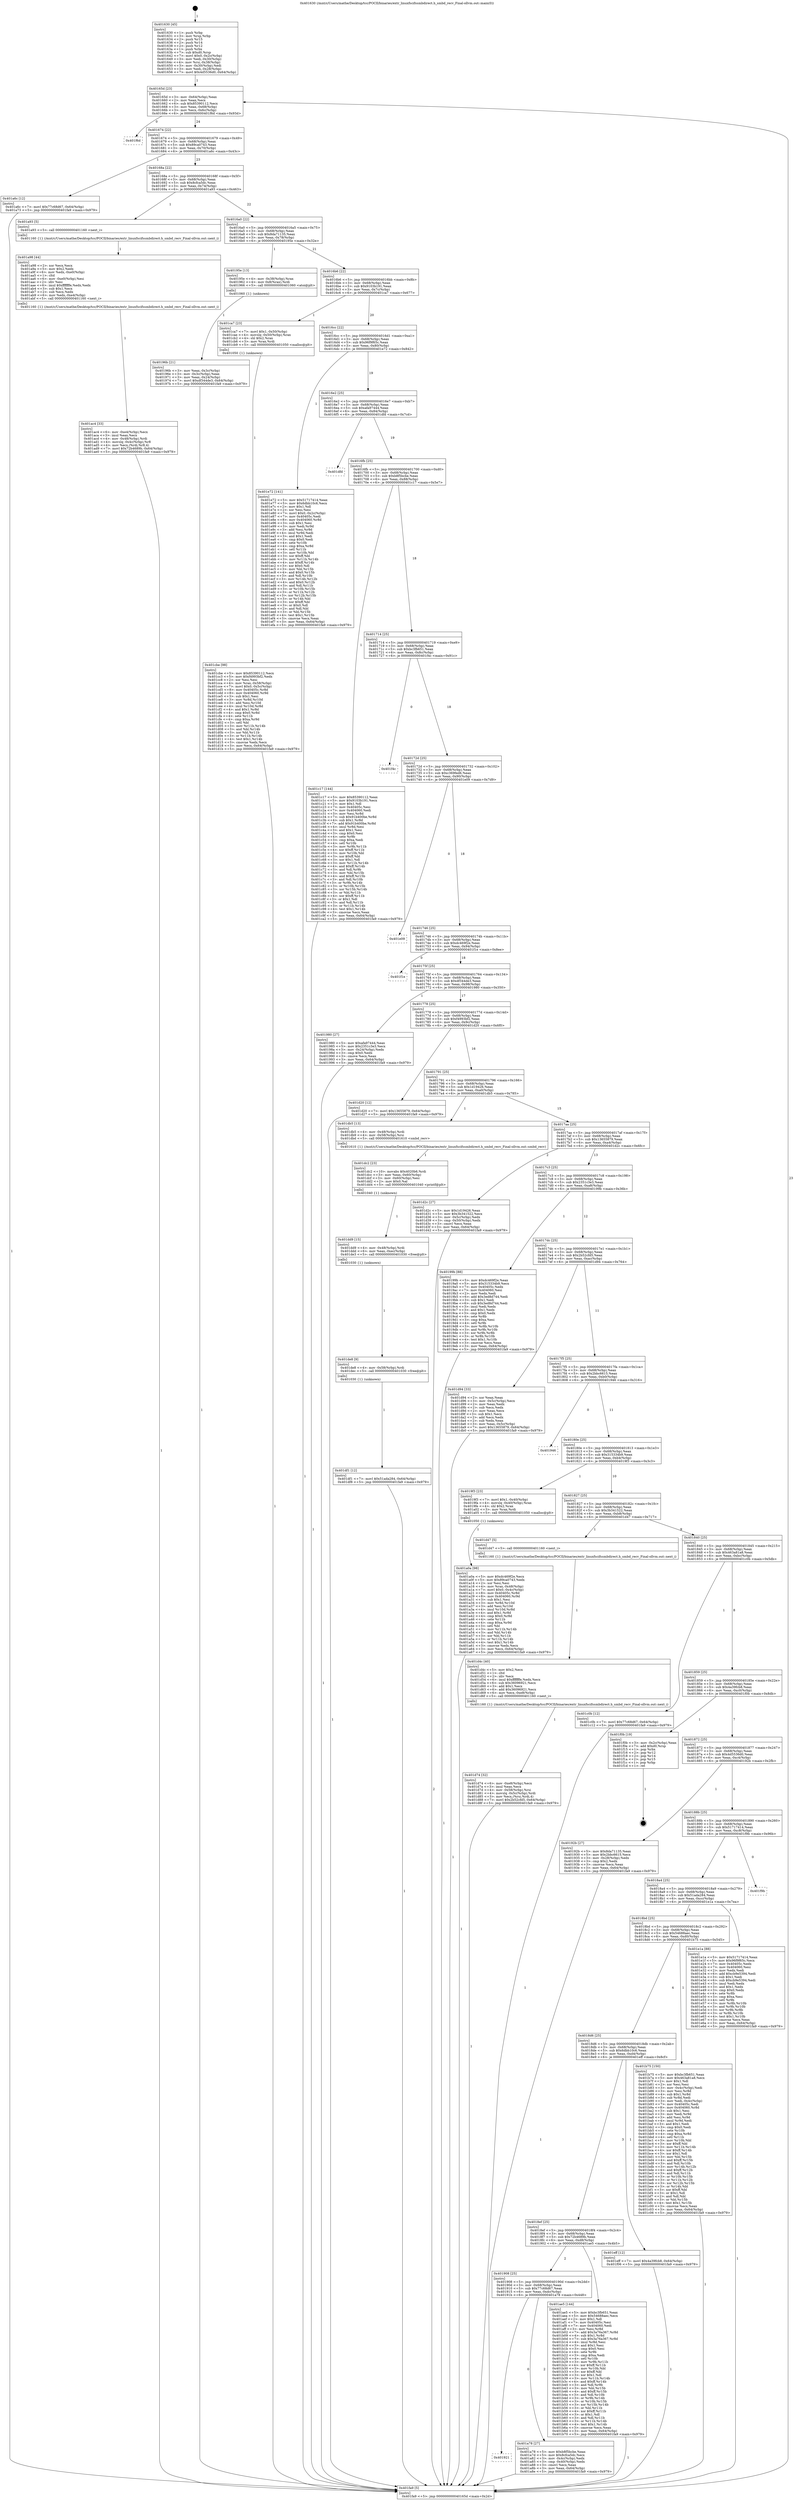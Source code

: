 digraph "0x401630" {
  label = "0x401630 (/mnt/c/Users/mathe/Desktop/tcc/POCII/binaries/extr_linuxfscifssmbdirect.h_smbd_recv_Final-ollvm.out::main(0))"
  labelloc = "t"
  node[shape=record]

  Entry [label="",width=0.3,height=0.3,shape=circle,fillcolor=black,style=filled]
  "0x40165d" [label="{
     0x40165d [23]\l
     | [instrs]\l
     &nbsp;&nbsp;0x40165d \<+3\>: mov -0x64(%rbp),%eax\l
     &nbsp;&nbsp;0x401660 \<+2\>: mov %eax,%ecx\l
     &nbsp;&nbsp;0x401662 \<+6\>: sub $0x85390112,%ecx\l
     &nbsp;&nbsp;0x401668 \<+3\>: mov %eax,-0x68(%rbp)\l
     &nbsp;&nbsp;0x40166b \<+3\>: mov %ecx,-0x6c(%rbp)\l
     &nbsp;&nbsp;0x40166e \<+6\>: je 0000000000401f6d \<main+0x93d\>\l
  }"]
  "0x401f6d" [label="{
     0x401f6d\l
  }", style=dashed]
  "0x401674" [label="{
     0x401674 [22]\l
     | [instrs]\l
     &nbsp;&nbsp;0x401674 \<+5\>: jmp 0000000000401679 \<main+0x49\>\l
     &nbsp;&nbsp;0x401679 \<+3\>: mov -0x68(%rbp),%eax\l
     &nbsp;&nbsp;0x40167c \<+5\>: sub $0x89ca0743,%eax\l
     &nbsp;&nbsp;0x401681 \<+3\>: mov %eax,-0x70(%rbp)\l
     &nbsp;&nbsp;0x401684 \<+6\>: je 0000000000401a6c \<main+0x43c\>\l
  }"]
  Exit [label="",width=0.3,height=0.3,shape=circle,fillcolor=black,style=filled,peripheries=2]
  "0x401a6c" [label="{
     0x401a6c [12]\l
     | [instrs]\l
     &nbsp;&nbsp;0x401a6c \<+7\>: movl $0x77c68d67,-0x64(%rbp)\l
     &nbsp;&nbsp;0x401a73 \<+5\>: jmp 0000000000401fa9 \<main+0x979\>\l
  }"]
  "0x40168a" [label="{
     0x40168a [22]\l
     | [instrs]\l
     &nbsp;&nbsp;0x40168a \<+5\>: jmp 000000000040168f \<main+0x5f\>\l
     &nbsp;&nbsp;0x40168f \<+3\>: mov -0x68(%rbp),%eax\l
     &nbsp;&nbsp;0x401692 \<+5\>: sub $0x8cfca5dc,%eax\l
     &nbsp;&nbsp;0x401697 \<+3\>: mov %eax,-0x74(%rbp)\l
     &nbsp;&nbsp;0x40169a \<+6\>: je 0000000000401a93 \<main+0x463\>\l
  }"]
  "0x401df1" [label="{
     0x401df1 [12]\l
     | [instrs]\l
     &nbsp;&nbsp;0x401df1 \<+7\>: movl $0x51ada284,-0x64(%rbp)\l
     &nbsp;&nbsp;0x401df8 \<+5\>: jmp 0000000000401fa9 \<main+0x979\>\l
  }"]
  "0x401a93" [label="{
     0x401a93 [5]\l
     | [instrs]\l
     &nbsp;&nbsp;0x401a93 \<+5\>: call 0000000000401160 \<next_i\>\l
     | [calls]\l
     &nbsp;&nbsp;0x401160 \{1\} (/mnt/c/Users/mathe/Desktop/tcc/POCII/binaries/extr_linuxfscifssmbdirect.h_smbd_recv_Final-ollvm.out::next_i)\l
  }"]
  "0x4016a0" [label="{
     0x4016a0 [22]\l
     | [instrs]\l
     &nbsp;&nbsp;0x4016a0 \<+5\>: jmp 00000000004016a5 \<main+0x75\>\l
     &nbsp;&nbsp;0x4016a5 \<+3\>: mov -0x68(%rbp),%eax\l
     &nbsp;&nbsp;0x4016a8 \<+5\>: sub $0x8da71135,%eax\l
     &nbsp;&nbsp;0x4016ad \<+3\>: mov %eax,-0x78(%rbp)\l
     &nbsp;&nbsp;0x4016b0 \<+6\>: je 000000000040195e \<main+0x32e\>\l
  }"]
  "0x401de8" [label="{
     0x401de8 [9]\l
     | [instrs]\l
     &nbsp;&nbsp;0x401de8 \<+4\>: mov -0x58(%rbp),%rdi\l
     &nbsp;&nbsp;0x401dec \<+5\>: call 0000000000401030 \<free@plt\>\l
     | [calls]\l
     &nbsp;&nbsp;0x401030 \{1\} (unknown)\l
  }"]
  "0x40195e" [label="{
     0x40195e [13]\l
     | [instrs]\l
     &nbsp;&nbsp;0x40195e \<+4\>: mov -0x38(%rbp),%rax\l
     &nbsp;&nbsp;0x401962 \<+4\>: mov 0x8(%rax),%rdi\l
     &nbsp;&nbsp;0x401966 \<+5\>: call 0000000000401060 \<atoi@plt\>\l
     | [calls]\l
     &nbsp;&nbsp;0x401060 \{1\} (unknown)\l
  }"]
  "0x4016b6" [label="{
     0x4016b6 [22]\l
     | [instrs]\l
     &nbsp;&nbsp;0x4016b6 \<+5\>: jmp 00000000004016bb \<main+0x8b\>\l
     &nbsp;&nbsp;0x4016bb \<+3\>: mov -0x68(%rbp),%eax\l
     &nbsp;&nbsp;0x4016be \<+5\>: sub $0x9103b191,%eax\l
     &nbsp;&nbsp;0x4016c3 \<+3\>: mov %eax,-0x7c(%rbp)\l
     &nbsp;&nbsp;0x4016c6 \<+6\>: je 0000000000401ca7 \<main+0x677\>\l
  }"]
  "0x401dd9" [label="{
     0x401dd9 [15]\l
     | [instrs]\l
     &nbsp;&nbsp;0x401dd9 \<+4\>: mov -0x48(%rbp),%rdi\l
     &nbsp;&nbsp;0x401ddd \<+6\>: mov %eax,-0xec(%rbp)\l
     &nbsp;&nbsp;0x401de3 \<+5\>: call 0000000000401030 \<free@plt\>\l
     | [calls]\l
     &nbsp;&nbsp;0x401030 \{1\} (unknown)\l
  }"]
  "0x401ca7" [label="{
     0x401ca7 [23]\l
     | [instrs]\l
     &nbsp;&nbsp;0x401ca7 \<+7\>: movl $0x1,-0x50(%rbp)\l
     &nbsp;&nbsp;0x401cae \<+4\>: movslq -0x50(%rbp),%rax\l
     &nbsp;&nbsp;0x401cb2 \<+4\>: shl $0x2,%rax\l
     &nbsp;&nbsp;0x401cb6 \<+3\>: mov %rax,%rdi\l
     &nbsp;&nbsp;0x401cb9 \<+5\>: call 0000000000401050 \<malloc@plt\>\l
     | [calls]\l
     &nbsp;&nbsp;0x401050 \{1\} (unknown)\l
  }"]
  "0x4016cc" [label="{
     0x4016cc [22]\l
     | [instrs]\l
     &nbsp;&nbsp;0x4016cc \<+5\>: jmp 00000000004016d1 \<main+0xa1\>\l
     &nbsp;&nbsp;0x4016d1 \<+3\>: mov -0x68(%rbp),%eax\l
     &nbsp;&nbsp;0x4016d4 \<+5\>: sub $0x96f9f65c,%eax\l
     &nbsp;&nbsp;0x4016d9 \<+3\>: mov %eax,-0x80(%rbp)\l
     &nbsp;&nbsp;0x4016dc \<+6\>: je 0000000000401e72 \<main+0x842\>\l
  }"]
  "0x401dc2" [label="{
     0x401dc2 [23]\l
     | [instrs]\l
     &nbsp;&nbsp;0x401dc2 \<+10\>: movabs $0x4020b6,%rdi\l
     &nbsp;&nbsp;0x401dcc \<+3\>: mov %eax,-0x60(%rbp)\l
     &nbsp;&nbsp;0x401dcf \<+3\>: mov -0x60(%rbp),%esi\l
     &nbsp;&nbsp;0x401dd2 \<+2\>: mov $0x0,%al\l
     &nbsp;&nbsp;0x401dd4 \<+5\>: call 0000000000401040 \<printf@plt\>\l
     | [calls]\l
     &nbsp;&nbsp;0x401040 \{1\} (unknown)\l
  }"]
  "0x401e72" [label="{
     0x401e72 [141]\l
     | [instrs]\l
     &nbsp;&nbsp;0x401e72 \<+5\>: mov $0x51717414,%eax\l
     &nbsp;&nbsp;0x401e77 \<+5\>: mov $0x6dbb10c6,%ecx\l
     &nbsp;&nbsp;0x401e7c \<+2\>: mov $0x1,%dl\l
     &nbsp;&nbsp;0x401e7e \<+2\>: xor %esi,%esi\l
     &nbsp;&nbsp;0x401e80 \<+7\>: movl $0x0,-0x2c(%rbp)\l
     &nbsp;&nbsp;0x401e87 \<+7\>: mov 0x40405c,%edi\l
     &nbsp;&nbsp;0x401e8e \<+8\>: mov 0x404060,%r8d\l
     &nbsp;&nbsp;0x401e96 \<+3\>: sub $0x1,%esi\l
     &nbsp;&nbsp;0x401e99 \<+3\>: mov %edi,%r9d\l
     &nbsp;&nbsp;0x401e9c \<+3\>: add %esi,%r9d\l
     &nbsp;&nbsp;0x401e9f \<+4\>: imul %r9d,%edi\l
     &nbsp;&nbsp;0x401ea3 \<+3\>: and $0x1,%edi\l
     &nbsp;&nbsp;0x401ea6 \<+3\>: cmp $0x0,%edi\l
     &nbsp;&nbsp;0x401ea9 \<+4\>: sete %r10b\l
     &nbsp;&nbsp;0x401ead \<+4\>: cmp $0xa,%r8d\l
     &nbsp;&nbsp;0x401eb1 \<+4\>: setl %r11b\l
     &nbsp;&nbsp;0x401eb5 \<+3\>: mov %r10b,%bl\l
     &nbsp;&nbsp;0x401eb8 \<+3\>: xor $0xff,%bl\l
     &nbsp;&nbsp;0x401ebb \<+3\>: mov %r11b,%r14b\l
     &nbsp;&nbsp;0x401ebe \<+4\>: xor $0xff,%r14b\l
     &nbsp;&nbsp;0x401ec2 \<+3\>: xor $0x0,%dl\l
     &nbsp;&nbsp;0x401ec5 \<+3\>: mov %bl,%r15b\l
     &nbsp;&nbsp;0x401ec8 \<+4\>: and $0x0,%r15b\l
     &nbsp;&nbsp;0x401ecc \<+3\>: and %dl,%r10b\l
     &nbsp;&nbsp;0x401ecf \<+3\>: mov %r14b,%r12b\l
     &nbsp;&nbsp;0x401ed2 \<+4\>: and $0x0,%r12b\l
     &nbsp;&nbsp;0x401ed6 \<+3\>: and %dl,%r11b\l
     &nbsp;&nbsp;0x401ed9 \<+3\>: or %r10b,%r15b\l
     &nbsp;&nbsp;0x401edc \<+3\>: or %r11b,%r12b\l
     &nbsp;&nbsp;0x401edf \<+3\>: xor %r12b,%r15b\l
     &nbsp;&nbsp;0x401ee2 \<+3\>: or %r14b,%bl\l
     &nbsp;&nbsp;0x401ee5 \<+3\>: xor $0xff,%bl\l
     &nbsp;&nbsp;0x401ee8 \<+3\>: or $0x0,%dl\l
     &nbsp;&nbsp;0x401eeb \<+2\>: and %dl,%bl\l
     &nbsp;&nbsp;0x401eed \<+3\>: or %bl,%r15b\l
     &nbsp;&nbsp;0x401ef0 \<+4\>: test $0x1,%r15b\l
     &nbsp;&nbsp;0x401ef4 \<+3\>: cmovne %ecx,%eax\l
     &nbsp;&nbsp;0x401ef7 \<+3\>: mov %eax,-0x64(%rbp)\l
     &nbsp;&nbsp;0x401efa \<+5\>: jmp 0000000000401fa9 \<main+0x979\>\l
  }"]
  "0x4016e2" [label="{
     0x4016e2 [25]\l
     | [instrs]\l
     &nbsp;&nbsp;0x4016e2 \<+5\>: jmp 00000000004016e7 \<main+0xb7\>\l
     &nbsp;&nbsp;0x4016e7 \<+3\>: mov -0x68(%rbp),%eax\l
     &nbsp;&nbsp;0x4016ea \<+5\>: sub $0xafa97444,%eax\l
     &nbsp;&nbsp;0x4016ef \<+6\>: mov %eax,-0x84(%rbp)\l
     &nbsp;&nbsp;0x4016f5 \<+6\>: je 0000000000401dfd \<main+0x7cd\>\l
  }"]
  "0x401d74" [label="{
     0x401d74 [32]\l
     | [instrs]\l
     &nbsp;&nbsp;0x401d74 \<+6\>: mov -0xe8(%rbp),%ecx\l
     &nbsp;&nbsp;0x401d7a \<+3\>: imul %eax,%ecx\l
     &nbsp;&nbsp;0x401d7d \<+4\>: mov -0x58(%rbp),%rsi\l
     &nbsp;&nbsp;0x401d81 \<+4\>: movslq -0x5c(%rbp),%rdi\l
     &nbsp;&nbsp;0x401d85 \<+3\>: mov %ecx,(%rsi,%rdi,4)\l
     &nbsp;&nbsp;0x401d88 \<+7\>: movl $0x2b52cfd5,-0x64(%rbp)\l
     &nbsp;&nbsp;0x401d8f \<+5\>: jmp 0000000000401fa9 \<main+0x979\>\l
  }"]
  "0x401dfd" [label="{
     0x401dfd\l
  }", style=dashed]
  "0x4016fb" [label="{
     0x4016fb [25]\l
     | [instrs]\l
     &nbsp;&nbsp;0x4016fb \<+5\>: jmp 0000000000401700 \<main+0xd0\>\l
     &nbsp;&nbsp;0x401700 \<+3\>: mov -0x68(%rbp),%eax\l
     &nbsp;&nbsp;0x401703 \<+5\>: sub $0xb8f5bcbe,%eax\l
     &nbsp;&nbsp;0x401708 \<+6\>: mov %eax,-0x88(%rbp)\l
     &nbsp;&nbsp;0x40170e \<+6\>: je 0000000000401c17 \<main+0x5e7\>\l
  }"]
  "0x401d4c" [label="{
     0x401d4c [40]\l
     | [instrs]\l
     &nbsp;&nbsp;0x401d4c \<+5\>: mov $0x2,%ecx\l
     &nbsp;&nbsp;0x401d51 \<+1\>: cltd\l
     &nbsp;&nbsp;0x401d52 \<+2\>: idiv %ecx\l
     &nbsp;&nbsp;0x401d54 \<+6\>: imul $0xfffffffe,%edx,%ecx\l
     &nbsp;&nbsp;0x401d5a \<+6\>: sub $0x36096921,%ecx\l
     &nbsp;&nbsp;0x401d60 \<+3\>: add $0x1,%ecx\l
     &nbsp;&nbsp;0x401d63 \<+6\>: add $0x36096921,%ecx\l
     &nbsp;&nbsp;0x401d69 \<+6\>: mov %ecx,-0xe8(%rbp)\l
     &nbsp;&nbsp;0x401d6f \<+5\>: call 0000000000401160 \<next_i\>\l
     | [calls]\l
     &nbsp;&nbsp;0x401160 \{1\} (/mnt/c/Users/mathe/Desktop/tcc/POCII/binaries/extr_linuxfscifssmbdirect.h_smbd_recv_Final-ollvm.out::next_i)\l
  }"]
  "0x401c17" [label="{
     0x401c17 [144]\l
     | [instrs]\l
     &nbsp;&nbsp;0x401c17 \<+5\>: mov $0x85390112,%eax\l
     &nbsp;&nbsp;0x401c1c \<+5\>: mov $0x9103b191,%ecx\l
     &nbsp;&nbsp;0x401c21 \<+2\>: mov $0x1,%dl\l
     &nbsp;&nbsp;0x401c23 \<+7\>: mov 0x40405c,%esi\l
     &nbsp;&nbsp;0x401c2a \<+7\>: mov 0x404060,%edi\l
     &nbsp;&nbsp;0x401c31 \<+3\>: mov %esi,%r8d\l
     &nbsp;&nbsp;0x401c34 \<+7\>: sub $0x91b400be,%r8d\l
     &nbsp;&nbsp;0x401c3b \<+4\>: sub $0x1,%r8d\l
     &nbsp;&nbsp;0x401c3f \<+7\>: add $0x91b400be,%r8d\l
     &nbsp;&nbsp;0x401c46 \<+4\>: imul %r8d,%esi\l
     &nbsp;&nbsp;0x401c4a \<+3\>: and $0x1,%esi\l
     &nbsp;&nbsp;0x401c4d \<+3\>: cmp $0x0,%esi\l
     &nbsp;&nbsp;0x401c50 \<+4\>: sete %r9b\l
     &nbsp;&nbsp;0x401c54 \<+3\>: cmp $0xa,%edi\l
     &nbsp;&nbsp;0x401c57 \<+4\>: setl %r10b\l
     &nbsp;&nbsp;0x401c5b \<+3\>: mov %r9b,%r11b\l
     &nbsp;&nbsp;0x401c5e \<+4\>: xor $0xff,%r11b\l
     &nbsp;&nbsp;0x401c62 \<+3\>: mov %r10b,%bl\l
     &nbsp;&nbsp;0x401c65 \<+3\>: xor $0xff,%bl\l
     &nbsp;&nbsp;0x401c68 \<+3\>: xor $0x1,%dl\l
     &nbsp;&nbsp;0x401c6b \<+3\>: mov %r11b,%r14b\l
     &nbsp;&nbsp;0x401c6e \<+4\>: and $0xff,%r14b\l
     &nbsp;&nbsp;0x401c72 \<+3\>: and %dl,%r9b\l
     &nbsp;&nbsp;0x401c75 \<+3\>: mov %bl,%r15b\l
     &nbsp;&nbsp;0x401c78 \<+4\>: and $0xff,%r15b\l
     &nbsp;&nbsp;0x401c7c \<+3\>: and %dl,%r10b\l
     &nbsp;&nbsp;0x401c7f \<+3\>: or %r9b,%r14b\l
     &nbsp;&nbsp;0x401c82 \<+3\>: or %r10b,%r15b\l
     &nbsp;&nbsp;0x401c85 \<+3\>: xor %r15b,%r14b\l
     &nbsp;&nbsp;0x401c88 \<+3\>: or %bl,%r11b\l
     &nbsp;&nbsp;0x401c8b \<+4\>: xor $0xff,%r11b\l
     &nbsp;&nbsp;0x401c8f \<+3\>: or $0x1,%dl\l
     &nbsp;&nbsp;0x401c92 \<+3\>: and %dl,%r11b\l
     &nbsp;&nbsp;0x401c95 \<+3\>: or %r11b,%r14b\l
     &nbsp;&nbsp;0x401c98 \<+4\>: test $0x1,%r14b\l
     &nbsp;&nbsp;0x401c9c \<+3\>: cmovne %ecx,%eax\l
     &nbsp;&nbsp;0x401c9f \<+3\>: mov %eax,-0x64(%rbp)\l
     &nbsp;&nbsp;0x401ca2 \<+5\>: jmp 0000000000401fa9 \<main+0x979\>\l
  }"]
  "0x401714" [label="{
     0x401714 [25]\l
     | [instrs]\l
     &nbsp;&nbsp;0x401714 \<+5\>: jmp 0000000000401719 \<main+0xe9\>\l
     &nbsp;&nbsp;0x401719 \<+3\>: mov -0x68(%rbp),%eax\l
     &nbsp;&nbsp;0x40171c \<+5\>: sub $0xbc3fb651,%eax\l
     &nbsp;&nbsp;0x401721 \<+6\>: mov %eax,-0x8c(%rbp)\l
     &nbsp;&nbsp;0x401727 \<+6\>: je 0000000000401f4c \<main+0x91c\>\l
  }"]
  "0x401cbe" [label="{
     0x401cbe [98]\l
     | [instrs]\l
     &nbsp;&nbsp;0x401cbe \<+5\>: mov $0x85390112,%ecx\l
     &nbsp;&nbsp;0x401cc3 \<+5\>: mov $0xf4993bf2,%edx\l
     &nbsp;&nbsp;0x401cc8 \<+2\>: xor %esi,%esi\l
     &nbsp;&nbsp;0x401cca \<+4\>: mov %rax,-0x58(%rbp)\l
     &nbsp;&nbsp;0x401cce \<+7\>: movl $0x0,-0x5c(%rbp)\l
     &nbsp;&nbsp;0x401cd5 \<+8\>: mov 0x40405c,%r8d\l
     &nbsp;&nbsp;0x401cdd \<+8\>: mov 0x404060,%r9d\l
     &nbsp;&nbsp;0x401ce5 \<+3\>: sub $0x1,%esi\l
     &nbsp;&nbsp;0x401ce8 \<+3\>: mov %r8d,%r10d\l
     &nbsp;&nbsp;0x401ceb \<+3\>: add %esi,%r10d\l
     &nbsp;&nbsp;0x401cee \<+4\>: imul %r10d,%r8d\l
     &nbsp;&nbsp;0x401cf2 \<+4\>: and $0x1,%r8d\l
     &nbsp;&nbsp;0x401cf6 \<+4\>: cmp $0x0,%r8d\l
     &nbsp;&nbsp;0x401cfa \<+4\>: sete %r11b\l
     &nbsp;&nbsp;0x401cfe \<+4\>: cmp $0xa,%r9d\l
     &nbsp;&nbsp;0x401d02 \<+3\>: setl %bl\l
     &nbsp;&nbsp;0x401d05 \<+3\>: mov %r11b,%r14b\l
     &nbsp;&nbsp;0x401d08 \<+3\>: and %bl,%r14b\l
     &nbsp;&nbsp;0x401d0b \<+3\>: xor %bl,%r11b\l
     &nbsp;&nbsp;0x401d0e \<+3\>: or %r11b,%r14b\l
     &nbsp;&nbsp;0x401d11 \<+4\>: test $0x1,%r14b\l
     &nbsp;&nbsp;0x401d15 \<+3\>: cmovne %edx,%ecx\l
     &nbsp;&nbsp;0x401d18 \<+3\>: mov %ecx,-0x64(%rbp)\l
     &nbsp;&nbsp;0x401d1b \<+5\>: jmp 0000000000401fa9 \<main+0x979\>\l
  }"]
  "0x401f4c" [label="{
     0x401f4c\l
  }", style=dashed]
  "0x40172d" [label="{
     0x40172d [25]\l
     | [instrs]\l
     &nbsp;&nbsp;0x40172d \<+5\>: jmp 0000000000401732 \<main+0x102\>\l
     &nbsp;&nbsp;0x401732 \<+3\>: mov -0x68(%rbp),%eax\l
     &nbsp;&nbsp;0x401735 \<+5\>: sub $0xc369fed6,%eax\l
     &nbsp;&nbsp;0x40173a \<+6\>: mov %eax,-0x90(%rbp)\l
     &nbsp;&nbsp;0x401740 \<+6\>: je 0000000000401e09 \<main+0x7d9\>\l
  }"]
  "0x401ac4" [label="{
     0x401ac4 [33]\l
     | [instrs]\l
     &nbsp;&nbsp;0x401ac4 \<+6\>: mov -0xe4(%rbp),%ecx\l
     &nbsp;&nbsp;0x401aca \<+3\>: imul %eax,%ecx\l
     &nbsp;&nbsp;0x401acd \<+4\>: mov -0x48(%rbp),%rdi\l
     &nbsp;&nbsp;0x401ad1 \<+4\>: movslq -0x4c(%rbp),%r8\l
     &nbsp;&nbsp;0x401ad5 \<+4\>: mov %ecx,(%rdi,%r8,4)\l
     &nbsp;&nbsp;0x401ad9 \<+7\>: movl $0x72b4689b,-0x64(%rbp)\l
     &nbsp;&nbsp;0x401ae0 \<+5\>: jmp 0000000000401fa9 \<main+0x979\>\l
  }"]
  "0x401e09" [label="{
     0x401e09\l
  }", style=dashed]
  "0x401746" [label="{
     0x401746 [25]\l
     | [instrs]\l
     &nbsp;&nbsp;0x401746 \<+5\>: jmp 000000000040174b \<main+0x11b\>\l
     &nbsp;&nbsp;0x40174b \<+3\>: mov -0x68(%rbp),%eax\l
     &nbsp;&nbsp;0x40174e \<+5\>: sub $0xdc469f2e,%eax\l
     &nbsp;&nbsp;0x401753 \<+6\>: mov %eax,-0x94(%rbp)\l
     &nbsp;&nbsp;0x401759 \<+6\>: je 0000000000401f1e \<main+0x8ee\>\l
  }"]
  "0x401a98" [label="{
     0x401a98 [44]\l
     | [instrs]\l
     &nbsp;&nbsp;0x401a98 \<+2\>: xor %ecx,%ecx\l
     &nbsp;&nbsp;0x401a9a \<+5\>: mov $0x2,%edx\l
     &nbsp;&nbsp;0x401a9f \<+6\>: mov %edx,-0xe0(%rbp)\l
     &nbsp;&nbsp;0x401aa5 \<+1\>: cltd\l
     &nbsp;&nbsp;0x401aa6 \<+6\>: mov -0xe0(%rbp),%esi\l
     &nbsp;&nbsp;0x401aac \<+2\>: idiv %esi\l
     &nbsp;&nbsp;0x401aae \<+6\>: imul $0xfffffffe,%edx,%edx\l
     &nbsp;&nbsp;0x401ab4 \<+3\>: sub $0x1,%ecx\l
     &nbsp;&nbsp;0x401ab7 \<+2\>: sub %ecx,%edx\l
     &nbsp;&nbsp;0x401ab9 \<+6\>: mov %edx,-0xe4(%rbp)\l
     &nbsp;&nbsp;0x401abf \<+5\>: call 0000000000401160 \<next_i\>\l
     | [calls]\l
     &nbsp;&nbsp;0x401160 \{1\} (/mnt/c/Users/mathe/Desktop/tcc/POCII/binaries/extr_linuxfscifssmbdirect.h_smbd_recv_Final-ollvm.out::next_i)\l
  }"]
  "0x401f1e" [label="{
     0x401f1e\l
  }", style=dashed]
  "0x40175f" [label="{
     0x40175f [25]\l
     | [instrs]\l
     &nbsp;&nbsp;0x40175f \<+5\>: jmp 0000000000401764 \<main+0x134\>\l
     &nbsp;&nbsp;0x401764 \<+3\>: mov -0x68(%rbp),%eax\l
     &nbsp;&nbsp;0x401767 \<+5\>: sub $0xdf344de3,%eax\l
     &nbsp;&nbsp;0x40176c \<+6\>: mov %eax,-0x98(%rbp)\l
     &nbsp;&nbsp;0x401772 \<+6\>: je 0000000000401980 \<main+0x350\>\l
  }"]
  "0x401921" [label="{
     0x401921\l
  }", style=dashed]
  "0x401980" [label="{
     0x401980 [27]\l
     | [instrs]\l
     &nbsp;&nbsp;0x401980 \<+5\>: mov $0xafa97444,%eax\l
     &nbsp;&nbsp;0x401985 \<+5\>: mov $0x2351c3e3,%ecx\l
     &nbsp;&nbsp;0x40198a \<+3\>: mov -0x24(%rbp),%edx\l
     &nbsp;&nbsp;0x40198d \<+3\>: cmp $0x0,%edx\l
     &nbsp;&nbsp;0x401990 \<+3\>: cmove %ecx,%eax\l
     &nbsp;&nbsp;0x401993 \<+3\>: mov %eax,-0x64(%rbp)\l
     &nbsp;&nbsp;0x401996 \<+5\>: jmp 0000000000401fa9 \<main+0x979\>\l
  }"]
  "0x401778" [label="{
     0x401778 [25]\l
     | [instrs]\l
     &nbsp;&nbsp;0x401778 \<+5\>: jmp 000000000040177d \<main+0x14d\>\l
     &nbsp;&nbsp;0x40177d \<+3\>: mov -0x68(%rbp),%eax\l
     &nbsp;&nbsp;0x401780 \<+5\>: sub $0xf4993bf2,%eax\l
     &nbsp;&nbsp;0x401785 \<+6\>: mov %eax,-0x9c(%rbp)\l
     &nbsp;&nbsp;0x40178b \<+6\>: je 0000000000401d20 \<main+0x6f0\>\l
  }"]
  "0x401a78" [label="{
     0x401a78 [27]\l
     | [instrs]\l
     &nbsp;&nbsp;0x401a78 \<+5\>: mov $0xb8f5bcbe,%eax\l
     &nbsp;&nbsp;0x401a7d \<+5\>: mov $0x8cfca5dc,%ecx\l
     &nbsp;&nbsp;0x401a82 \<+3\>: mov -0x4c(%rbp),%edx\l
     &nbsp;&nbsp;0x401a85 \<+3\>: cmp -0x40(%rbp),%edx\l
     &nbsp;&nbsp;0x401a88 \<+3\>: cmovl %ecx,%eax\l
     &nbsp;&nbsp;0x401a8b \<+3\>: mov %eax,-0x64(%rbp)\l
     &nbsp;&nbsp;0x401a8e \<+5\>: jmp 0000000000401fa9 \<main+0x979\>\l
  }"]
  "0x401d20" [label="{
     0x401d20 [12]\l
     | [instrs]\l
     &nbsp;&nbsp;0x401d20 \<+7\>: movl $0x13655879,-0x64(%rbp)\l
     &nbsp;&nbsp;0x401d27 \<+5\>: jmp 0000000000401fa9 \<main+0x979\>\l
  }"]
  "0x401791" [label="{
     0x401791 [25]\l
     | [instrs]\l
     &nbsp;&nbsp;0x401791 \<+5\>: jmp 0000000000401796 \<main+0x166\>\l
     &nbsp;&nbsp;0x401796 \<+3\>: mov -0x68(%rbp),%eax\l
     &nbsp;&nbsp;0x401799 \<+5\>: sub $0x1d19426,%eax\l
     &nbsp;&nbsp;0x40179e \<+6\>: mov %eax,-0xa0(%rbp)\l
     &nbsp;&nbsp;0x4017a4 \<+6\>: je 0000000000401db5 \<main+0x785\>\l
  }"]
  "0x401908" [label="{
     0x401908 [25]\l
     | [instrs]\l
     &nbsp;&nbsp;0x401908 \<+5\>: jmp 000000000040190d \<main+0x2dd\>\l
     &nbsp;&nbsp;0x40190d \<+3\>: mov -0x68(%rbp),%eax\l
     &nbsp;&nbsp;0x401910 \<+5\>: sub $0x77c68d67,%eax\l
     &nbsp;&nbsp;0x401915 \<+6\>: mov %eax,-0xdc(%rbp)\l
     &nbsp;&nbsp;0x40191b \<+6\>: je 0000000000401a78 \<main+0x448\>\l
  }"]
  "0x401db5" [label="{
     0x401db5 [13]\l
     | [instrs]\l
     &nbsp;&nbsp;0x401db5 \<+4\>: mov -0x48(%rbp),%rdi\l
     &nbsp;&nbsp;0x401db9 \<+4\>: mov -0x58(%rbp),%rsi\l
     &nbsp;&nbsp;0x401dbd \<+5\>: call 0000000000401610 \<smbd_recv\>\l
     | [calls]\l
     &nbsp;&nbsp;0x401610 \{1\} (/mnt/c/Users/mathe/Desktop/tcc/POCII/binaries/extr_linuxfscifssmbdirect.h_smbd_recv_Final-ollvm.out::smbd_recv)\l
  }"]
  "0x4017aa" [label="{
     0x4017aa [25]\l
     | [instrs]\l
     &nbsp;&nbsp;0x4017aa \<+5\>: jmp 00000000004017af \<main+0x17f\>\l
     &nbsp;&nbsp;0x4017af \<+3\>: mov -0x68(%rbp),%eax\l
     &nbsp;&nbsp;0x4017b2 \<+5\>: sub $0x13655879,%eax\l
     &nbsp;&nbsp;0x4017b7 \<+6\>: mov %eax,-0xa4(%rbp)\l
     &nbsp;&nbsp;0x4017bd \<+6\>: je 0000000000401d2c \<main+0x6fc\>\l
  }"]
  "0x401ae5" [label="{
     0x401ae5 [144]\l
     | [instrs]\l
     &nbsp;&nbsp;0x401ae5 \<+5\>: mov $0xbc3fb651,%eax\l
     &nbsp;&nbsp;0x401aea \<+5\>: mov $0x54688aec,%ecx\l
     &nbsp;&nbsp;0x401aef \<+2\>: mov $0x1,%dl\l
     &nbsp;&nbsp;0x401af1 \<+7\>: mov 0x40405c,%esi\l
     &nbsp;&nbsp;0x401af8 \<+7\>: mov 0x404060,%edi\l
     &nbsp;&nbsp;0x401aff \<+3\>: mov %esi,%r8d\l
     &nbsp;&nbsp;0x401b02 \<+7\>: add $0x3a76a367,%r8d\l
     &nbsp;&nbsp;0x401b09 \<+4\>: sub $0x1,%r8d\l
     &nbsp;&nbsp;0x401b0d \<+7\>: sub $0x3a76a367,%r8d\l
     &nbsp;&nbsp;0x401b14 \<+4\>: imul %r8d,%esi\l
     &nbsp;&nbsp;0x401b18 \<+3\>: and $0x1,%esi\l
     &nbsp;&nbsp;0x401b1b \<+3\>: cmp $0x0,%esi\l
     &nbsp;&nbsp;0x401b1e \<+4\>: sete %r9b\l
     &nbsp;&nbsp;0x401b22 \<+3\>: cmp $0xa,%edi\l
     &nbsp;&nbsp;0x401b25 \<+4\>: setl %r10b\l
     &nbsp;&nbsp;0x401b29 \<+3\>: mov %r9b,%r11b\l
     &nbsp;&nbsp;0x401b2c \<+4\>: xor $0xff,%r11b\l
     &nbsp;&nbsp;0x401b30 \<+3\>: mov %r10b,%bl\l
     &nbsp;&nbsp;0x401b33 \<+3\>: xor $0xff,%bl\l
     &nbsp;&nbsp;0x401b36 \<+3\>: xor $0x1,%dl\l
     &nbsp;&nbsp;0x401b39 \<+3\>: mov %r11b,%r14b\l
     &nbsp;&nbsp;0x401b3c \<+4\>: and $0xff,%r14b\l
     &nbsp;&nbsp;0x401b40 \<+3\>: and %dl,%r9b\l
     &nbsp;&nbsp;0x401b43 \<+3\>: mov %bl,%r15b\l
     &nbsp;&nbsp;0x401b46 \<+4\>: and $0xff,%r15b\l
     &nbsp;&nbsp;0x401b4a \<+3\>: and %dl,%r10b\l
     &nbsp;&nbsp;0x401b4d \<+3\>: or %r9b,%r14b\l
     &nbsp;&nbsp;0x401b50 \<+3\>: or %r10b,%r15b\l
     &nbsp;&nbsp;0x401b53 \<+3\>: xor %r15b,%r14b\l
     &nbsp;&nbsp;0x401b56 \<+3\>: or %bl,%r11b\l
     &nbsp;&nbsp;0x401b59 \<+4\>: xor $0xff,%r11b\l
     &nbsp;&nbsp;0x401b5d \<+3\>: or $0x1,%dl\l
     &nbsp;&nbsp;0x401b60 \<+3\>: and %dl,%r11b\l
     &nbsp;&nbsp;0x401b63 \<+3\>: or %r11b,%r14b\l
     &nbsp;&nbsp;0x401b66 \<+4\>: test $0x1,%r14b\l
     &nbsp;&nbsp;0x401b6a \<+3\>: cmovne %ecx,%eax\l
     &nbsp;&nbsp;0x401b6d \<+3\>: mov %eax,-0x64(%rbp)\l
     &nbsp;&nbsp;0x401b70 \<+5\>: jmp 0000000000401fa9 \<main+0x979\>\l
  }"]
  "0x401d2c" [label="{
     0x401d2c [27]\l
     | [instrs]\l
     &nbsp;&nbsp;0x401d2c \<+5\>: mov $0x1d19426,%eax\l
     &nbsp;&nbsp;0x401d31 \<+5\>: mov $0x3b341522,%ecx\l
     &nbsp;&nbsp;0x401d36 \<+3\>: mov -0x5c(%rbp),%edx\l
     &nbsp;&nbsp;0x401d39 \<+3\>: cmp -0x50(%rbp),%edx\l
     &nbsp;&nbsp;0x401d3c \<+3\>: cmovl %ecx,%eax\l
     &nbsp;&nbsp;0x401d3f \<+3\>: mov %eax,-0x64(%rbp)\l
     &nbsp;&nbsp;0x401d42 \<+5\>: jmp 0000000000401fa9 \<main+0x979\>\l
  }"]
  "0x4017c3" [label="{
     0x4017c3 [25]\l
     | [instrs]\l
     &nbsp;&nbsp;0x4017c3 \<+5\>: jmp 00000000004017c8 \<main+0x198\>\l
     &nbsp;&nbsp;0x4017c8 \<+3\>: mov -0x68(%rbp),%eax\l
     &nbsp;&nbsp;0x4017cb \<+5\>: sub $0x2351c3e3,%eax\l
     &nbsp;&nbsp;0x4017d0 \<+6\>: mov %eax,-0xa8(%rbp)\l
     &nbsp;&nbsp;0x4017d6 \<+6\>: je 000000000040199b \<main+0x36b\>\l
  }"]
  "0x4018ef" [label="{
     0x4018ef [25]\l
     | [instrs]\l
     &nbsp;&nbsp;0x4018ef \<+5\>: jmp 00000000004018f4 \<main+0x2c4\>\l
     &nbsp;&nbsp;0x4018f4 \<+3\>: mov -0x68(%rbp),%eax\l
     &nbsp;&nbsp;0x4018f7 \<+5\>: sub $0x72b4689b,%eax\l
     &nbsp;&nbsp;0x4018fc \<+6\>: mov %eax,-0xd8(%rbp)\l
     &nbsp;&nbsp;0x401902 \<+6\>: je 0000000000401ae5 \<main+0x4b5\>\l
  }"]
  "0x40199b" [label="{
     0x40199b [88]\l
     | [instrs]\l
     &nbsp;&nbsp;0x40199b \<+5\>: mov $0xdc469f2e,%eax\l
     &nbsp;&nbsp;0x4019a0 \<+5\>: mov $0x315334b9,%ecx\l
     &nbsp;&nbsp;0x4019a5 \<+7\>: mov 0x40405c,%edx\l
     &nbsp;&nbsp;0x4019ac \<+7\>: mov 0x404060,%esi\l
     &nbsp;&nbsp;0x4019b3 \<+2\>: mov %edx,%edi\l
     &nbsp;&nbsp;0x4019b5 \<+6\>: add $0x3ed8d744,%edi\l
     &nbsp;&nbsp;0x4019bb \<+3\>: sub $0x1,%edi\l
     &nbsp;&nbsp;0x4019be \<+6\>: sub $0x3ed8d744,%edi\l
     &nbsp;&nbsp;0x4019c4 \<+3\>: imul %edi,%edx\l
     &nbsp;&nbsp;0x4019c7 \<+3\>: and $0x1,%edx\l
     &nbsp;&nbsp;0x4019ca \<+3\>: cmp $0x0,%edx\l
     &nbsp;&nbsp;0x4019cd \<+4\>: sete %r8b\l
     &nbsp;&nbsp;0x4019d1 \<+3\>: cmp $0xa,%esi\l
     &nbsp;&nbsp;0x4019d4 \<+4\>: setl %r9b\l
     &nbsp;&nbsp;0x4019d8 \<+3\>: mov %r8b,%r10b\l
     &nbsp;&nbsp;0x4019db \<+3\>: and %r9b,%r10b\l
     &nbsp;&nbsp;0x4019de \<+3\>: xor %r9b,%r8b\l
     &nbsp;&nbsp;0x4019e1 \<+3\>: or %r8b,%r10b\l
     &nbsp;&nbsp;0x4019e4 \<+4\>: test $0x1,%r10b\l
     &nbsp;&nbsp;0x4019e8 \<+3\>: cmovne %ecx,%eax\l
     &nbsp;&nbsp;0x4019eb \<+3\>: mov %eax,-0x64(%rbp)\l
     &nbsp;&nbsp;0x4019ee \<+5\>: jmp 0000000000401fa9 \<main+0x979\>\l
  }"]
  "0x4017dc" [label="{
     0x4017dc [25]\l
     | [instrs]\l
     &nbsp;&nbsp;0x4017dc \<+5\>: jmp 00000000004017e1 \<main+0x1b1\>\l
     &nbsp;&nbsp;0x4017e1 \<+3\>: mov -0x68(%rbp),%eax\l
     &nbsp;&nbsp;0x4017e4 \<+5\>: sub $0x2b52cfd5,%eax\l
     &nbsp;&nbsp;0x4017e9 \<+6\>: mov %eax,-0xac(%rbp)\l
     &nbsp;&nbsp;0x4017ef \<+6\>: je 0000000000401d94 \<main+0x764\>\l
  }"]
  "0x401eff" [label="{
     0x401eff [12]\l
     | [instrs]\l
     &nbsp;&nbsp;0x401eff \<+7\>: movl $0x4a39fcb8,-0x64(%rbp)\l
     &nbsp;&nbsp;0x401f06 \<+5\>: jmp 0000000000401fa9 \<main+0x979\>\l
  }"]
  "0x401d94" [label="{
     0x401d94 [33]\l
     | [instrs]\l
     &nbsp;&nbsp;0x401d94 \<+2\>: xor %eax,%eax\l
     &nbsp;&nbsp;0x401d96 \<+3\>: mov -0x5c(%rbp),%ecx\l
     &nbsp;&nbsp;0x401d99 \<+2\>: mov %eax,%edx\l
     &nbsp;&nbsp;0x401d9b \<+2\>: sub %ecx,%edx\l
     &nbsp;&nbsp;0x401d9d \<+2\>: mov %eax,%ecx\l
     &nbsp;&nbsp;0x401d9f \<+3\>: sub $0x1,%ecx\l
     &nbsp;&nbsp;0x401da2 \<+2\>: add %ecx,%edx\l
     &nbsp;&nbsp;0x401da4 \<+2\>: sub %edx,%eax\l
     &nbsp;&nbsp;0x401da6 \<+3\>: mov %eax,-0x5c(%rbp)\l
     &nbsp;&nbsp;0x401da9 \<+7\>: movl $0x13655879,-0x64(%rbp)\l
     &nbsp;&nbsp;0x401db0 \<+5\>: jmp 0000000000401fa9 \<main+0x979\>\l
  }"]
  "0x4017f5" [label="{
     0x4017f5 [25]\l
     | [instrs]\l
     &nbsp;&nbsp;0x4017f5 \<+5\>: jmp 00000000004017fa \<main+0x1ca\>\l
     &nbsp;&nbsp;0x4017fa \<+3\>: mov -0x68(%rbp),%eax\l
     &nbsp;&nbsp;0x4017fd \<+5\>: sub $0x2bbc6615,%eax\l
     &nbsp;&nbsp;0x401802 \<+6\>: mov %eax,-0xb0(%rbp)\l
     &nbsp;&nbsp;0x401808 \<+6\>: je 0000000000401946 \<main+0x316\>\l
  }"]
  "0x4018d6" [label="{
     0x4018d6 [25]\l
     | [instrs]\l
     &nbsp;&nbsp;0x4018d6 \<+5\>: jmp 00000000004018db \<main+0x2ab\>\l
     &nbsp;&nbsp;0x4018db \<+3\>: mov -0x68(%rbp),%eax\l
     &nbsp;&nbsp;0x4018de \<+5\>: sub $0x6dbb10c6,%eax\l
     &nbsp;&nbsp;0x4018e3 \<+6\>: mov %eax,-0xd4(%rbp)\l
     &nbsp;&nbsp;0x4018e9 \<+6\>: je 0000000000401eff \<main+0x8cf\>\l
  }"]
  "0x401946" [label="{
     0x401946\l
  }", style=dashed]
  "0x40180e" [label="{
     0x40180e [25]\l
     | [instrs]\l
     &nbsp;&nbsp;0x40180e \<+5\>: jmp 0000000000401813 \<main+0x1e3\>\l
     &nbsp;&nbsp;0x401813 \<+3\>: mov -0x68(%rbp),%eax\l
     &nbsp;&nbsp;0x401816 \<+5\>: sub $0x315334b9,%eax\l
     &nbsp;&nbsp;0x40181b \<+6\>: mov %eax,-0xb4(%rbp)\l
     &nbsp;&nbsp;0x401821 \<+6\>: je 00000000004019f3 \<main+0x3c3\>\l
  }"]
  "0x401b75" [label="{
     0x401b75 [150]\l
     | [instrs]\l
     &nbsp;&nbsp;0x401b75 \<+5\>: mov $0xbc3fb651,%eax\l
     &nbsp;&nbsp;0x401b7a \<+5\>: mov $0x463a81a8,%ecx\l
     &nbsp;&nbsp;0x401b7f \<+2\>: mov $0x1,%dl\l
     &nbsp;&nbsp;0x401b81 \<+2\>: xor %esi,%esi\l
     &nbsp;&nbsp;0x401b83 \<+3\>: mov -0x4c(%rbp),%edi\l
     &nbsp;&nbsp;0x401b86 \<+3\>: mov %esi,%r8d\l
     &nbsp;&nbsp;0x401b89 \<+4\>: sub $0x1,%r8d\l
     &nbsp;&nbsp;0x401b8d \<+3\>: sub %r8d,%edi\l
     &nbsp;&nbsp;0x401b90 \<+3\>: mov %edi,-0x4c(%rbp)\l
     &nbsp;&nbsp;0x401b93 \<+7\>: mov 0x40405c,%edi\l
     &nbsp;&nbsp;0x401b9a \<+8\>: mov 0x404060,%r8d\l
     &nbsp;&nbsp;0x401ba2 \<+3\>: sub $0x1,%esi\l
     &nbsp;&nbsp;0x401ba5 \<+3\>: mov %edi,%r9d\l
     &nbsp;&nbsp;0x401ba8 \<+3\>: add %esi,%r9d\l
     &nbsp;&nbsp;0x401bab \<+4\>: imul %r9d,%edi\l
     &nbsp;&nbsp;0x401baf \<+3\>: and $0x1,%edi\l
     &nbsp;&nbsp;0x401bb2 \<+3\>: cmp $0x0,%edi\l
     &nbsp;&nbsp;0x401bb5 \<+4\>: sete %r10b\l
     &nbsp;&nbsp;0x401bb9 \<+4\>: cmp $0xa,%r8d\l
     &nbsp;&nbsp;0x401bbd \<+4\>: setl %r11b\l
     &nbsp;&nbsp;0x401bc1 \<+3\>: mov %r10b,%bl\l
     &nbsp;&nbsp;0x401bc4 \<+3\>: xor $0xff,%bl\l
     &nbsp;&nbsp;0x401bc7 \<+3\>: mov %r11b,%r14b\l
     &nbsp;&nbsp;0x401bca \<+4\>: xor $0xff,%r14b\l
     &nbsp;&nbsp;0x401bce \<+3\>: xor $0x1,%dl\l
     &nbsp;&nbsp;0x401bd1 \<+3\>: mov %bl,%r15b\l
     &nbsp;&nbsp;0x401bd4 \<+4\>: and $0xff,%r15b\l
     &nbsp;&nbsp;0x401bd8 \<+3\>: and %dl,%r10b\l
     &nbsp;&nbsp;0x401bdb \<+3\>: mov %r14b,%r12b\l
     &nbsp;&nbsp;0x401bde \<+4\>: and $0xff,%r12b\l
     &nbsp;&nbsp;0x401be2 \<+3\>: and %dl,%r11b\l
     &nbsp;&nbsp;0x401be5 \<+3\>: or %r10b,%r15b\l
     &nbsp;&nbsp;0x401be8 \<+3\>: or %r11b,%r12b\l
     &nbsp;&nbsp;0x401beb \<+3\>: xor %r12b,%r15b\l
     &nbsp;&nbsp;0x401bee \<+3\>: or %r14b,%bl\l
     &nbsp;&nbsp;0x401bf1 \<+3\>: xor $0xff,%bl\l
     &nbsp;&nbsp;0x401bf4 \<+3\>: or $0x1,%dl\l
     &nbsp;&nbsp;0x401bf7 \<+2\>: and %dl,%bl\l
     &nbsp;&nbsp;0x401bf9 \<+3\>: or %bl,%r15b\l
     &nbsp;&nbsp;0x401bfc \<+4\>: test $0x1,%r15b\l
     &nbsp;&nbsp;0x401c00 \<+3\>: cmovne %ecx,%eax\l
     &nbsp;&nbsp;0x401c03 \<+3\>: mov %eax,-0x64(%rbp)\l
     &nbsp;&nbsp;0x401c06 \<+5\>: jmp 0000000000401fa9 \<main+0x979\>\l
  }"]
  "0x4019f3" [label="{
     0x4019f3 [23]\l
     | [instrs]\l
     &nbsp;&nbsp;0x4019f3 \<+7\>: movl $0x1,-0x40(%rbp)\l
     &nbsp;&nbsp;0x4019fa \<+4\>: movslq -0x40(%rbp),%rax\l
     &nbsp;&nbsp;0x4019fe \<+4\>: shl $0x2,%rax\l
     &nbsp;&nbsp;0x401a02 \<+3\>: mov %rax,%rdi\l
     &nbsp;&nbsp;0x401a05 \<+5\>: call 0000000000401050 \<malloc@plt\>\l
     | [calls]\l
     &nbsp;&nbsp;0x401050 \{1\} (unknown)\l
  }"]
  "0x401827" [label="{
     0x401827 [25]\l
     | [instrs]\l
     &nbsp;&nbsp;0x401827 \<+5\>: jmp 000000000040182c \<main+0x1fc\>\l
     &nbsp;&nbsp;0x40182c \<+3\>: mov -0x68(%rbp),%eax\l
     &nbsp;&nbsp;0x40182f \<+5\>: sub $0x3b341522,%eax\l
     &nbsp;&nbsp;0x401834 \<+6\>: mov %eax,-0xb8(%rbp)\l
     &nbsp;&nbsp;0x40183a \<+6\>: je 0000000000401d47 \<main+0x717\>\l
  }"]
  "0x4018bd" [label="{
     0x4018bd [25]\l
     | [instrs]\l
     &nbsp;&nbsp;0x4018bd \<+5\>: jmp 00000000004018c2 \<main+0x292\>\l
     &nbsp;&nbsp;0x4018c2 \<+3\>: mov -0x68(%rbp),%eax\l
     &nbsp;&nbsp;0x4018c5 \<+5\>: sub $0x54688aec,%eax\l
     &nbsp;&nbsp;0x4018ca \<+6\>: mov %eax,-0xd0(%rbp)\l
     &nbsp;&nbsp;0x4018d0 \<+6\>: je 0000000000401b75 \<main+0x545\>\l
  }"]
  "0x401d47" [label="{
     0x401d47 [5]\l
     | [instrs]\l
     &nbsp;&nbsp;0x401d47 \<+5\>: call 0000000000401160 \<next_i\>\l
     | [calls]\l
     &nbsp;&nbsp;0x401160 \{1\} (/mnt/c/Users/mathe/Desktop/tcc/POCII/binaries/extr_linuxfscifssmbdirect.h_smbd_recv_Final-ollvm.out::next_i)\l
  }"]
  "0x401840" [label="{
     0x401840 [25]\l
     | [instrs]\l
     &nbsp;&nbsp;0x401840 \<+5\>: jmp 0000000000401845 \<main+0x215\>\l
     &nbsp;&nbsp;0x401845 \<+3\>: mov -0x68(%rbp),%eax\l
     &nbsp;&nbsp;0x401848 \<+5\>: sub $0x463a81a8,%eax\l
     &nbsp;&nbsp;0x40184d \<+6\>: mov %eax,-0xbc(%rbp)\l
     &nbsp;&nbsp;0x401853 \<+6\>: je 0000000000401c0b \<main+0x5db\>\l
  }"]
  "0x401e1a" [label="{
     0x401e1a [88]\l
     | [instrs]\l
     &nbsp;&nbsp;0x401e1a \<+5\>: mov $0x51717414,%eax\l
     &nbsp;&nbsp;0x401e1f \<+5\>: mov $0x96f9f65c,%ecx\l
     &nbsp;&nbsp;0x401e24 \<+7\>: mov 0x40405c,%edx\l
     &nbsp;&nbsp;0x401e2b \<+7\>: mov 0x404060,%esi\l
     &nbsp;&nbsp;0x401e32 \<+2\>: mov %edx,%edi\l
     &nbsp;&nbsp;0x401e34 \<+6\>: add $0xcb9e5394,%edi\l
     &nbsp;&nbsp;0x401e3a \<+3\>: sub $0x1,%edi\l
     &nbsp;&nbsp;0x401e3d \<+6\>: sub $0xcb9e5394,%edi\l
     &nbsp;&nbsp;0x401e43 \<+3\>: imul %edi,%edx\l
     &nbsp;&nbsp;0x401e46 \<+3\>: and $0x1,%edx\l
     &nbsp;&nbsp;0x401e49 \<+3\>: cmp $0x0,%edx\l
     &nbsp;&nbsp;0x401e4c \<+4\>: sete %r8b\l
     &nbsp;&nbsp;0x401e50 \<+3\>: cmp $0xa,%esi\l
     &nbsp;&nbsp;0x401e53 \<+4\>: setl %r9b\l
     &nbsp;&nbsp;0x401e57 \<+3\>: mov %r8b,%r10b\l
     &nbsp;&nbsp;0x401e5a \<+3\>: and %r9b,%r10b\l
     &nbsp;&nbsp;0x401e5d \<+3\>: xor %r9b,%r8b\l
     &nbsp;&nbsp;0x401e60 \<+3\>: or %r8b,%r10b\l
     &nbsp;&nbsp;0x401e63 \<+4\>: test $0x1,%r10b\l
     &nbsp;&nbsp;0x401e67 \<+3\>: cmovne %ecx,%eax\l
     &nbsp;&nbsp;0x401e6a \<+3\>: mov %eax,-0x64(%rbp)\l
     &nbsp;&nbsp;0x401e6d \<+5\>: jmp 0000000000401fa9 \<main+0x979\>\l
  }"]
  "0x401c0b" [label="{
     0x401c0b [12]\l
     | [instrs]\l
     &nbsp;&nbsp;0x401c0b \<+7\>: movl $0x77c68d67,-0x64(%rbp)\l
     &nbsp;&nbsp;0x401c12 \<+5\>: jmp 0000000000401fa9 \<main+0x979\>\l
  }"]
  "0x401859" [label="{
     0x401859 [25]\l
     | [instrs]\l
     &nbsp;&nbsp;0x401859 \<+5\>: jmp 000000000040185e \<main+0x22e\>\l
     &nbsp;&nbsp;0x40185e \<+3\>: mov -0x68(%rbp),%eax\l
     &nbsp;&nbsp;0x401861 \<+5\>: sub $0x4a39fcb8,%eax\l
     &nbsp;&nbsp;0x401866 \<+6\>: mov %eax,-0xc0(%rbp)\l
     &nbsp;&nbsp;0x40186c \<+6\>: je 0000000000401f0b \<main+0x8db\>\l
  }"]
  "0x4018a4" [label="{
     0x4018a4 [25]\l
     | [instrs]\l
     &nbsp;&nbsp;0x4018a4 \<+5\>: jmp 00000000004018a9 \<main+0x279\>\l
     &nbsp;&nbsp;0x4018a9 \<+3\>: mov -0x68(%rbp),%eax\l
     &nbsp;&nbsp;0x4018ac \<+5\>: sub $0x51ada284,%eax\l
     &nbsp;&nbsp;0x4018b1 \<+6\>: mov %eax,-0xcc(%rbp)\l
     &nbsp;&nbsp;0x4018b7 \<+6\>: je 0000000000401e1a \<main+0x7ea\>\l
  }"]
  "0x401f0b" [label="{
     0x401f0b [19]\l
     | [instrs]\l
     &nbsp;&nbsp;0x401f0b \<+3\>: mov -0x2c(%rbp),%eax\l
     &nbsp;&nbsp;0x401f0e \<+7\>: add $0xd0,%rsp\l
     &nbsp;&nbsp;0x401f15 \<+1\>: pop %rbx\l
     &nbsp;&nbsp;0x401f16 \<+2\>: pop %r12\l
     &nbsp;&nbsp;0x401f18 \<+2\>: pop %r14\l
     &nbsp;&nbsp;0x401f1a \<+2\>: pop %r15\l
     &nbsp;&nbsp;0x401f1c \<+1\>: pop %rbp\l
     &nbsp;&nbsp;0x401f1d \<+1\>: ret\l
  }"]
  "0x401872" [label="{
     0x401872 [25]\l
     | [instrs]\l
     &nbsp;&nbsp;0x401872 \<+5\>: jmp 0000000000401877 \<main+0x247\>\l
     &nbsp;&nbsp;0x401877 \<+3\>: mov -0x68(%rbp),%eax\l
     &nbsp;&nbsp;0x40187a \<+5\>: sub $0x4d5536d0,%eax\l
     &nbsp;&nbsp;0x40187f \<+6\>: mov %eax,-0xc4(%rbp)\l
     &nbsp;&nbsp;0x401885 \<+6\>: je 000000000040192b \<main+0x2fb\>\l
  }"]
  "0x401f9b" [label="{
     0x401f9b\l
  }", style=dashed]
  "0x40192b" [label="{
     0x40192b [27]\l
     | [instrs]\l
     &nbsp;&nbsp;0x40192b \<+5\>: mov $0x8da71135,%eax\l
     &nbsp;&nbsp;0x401930 \<+5\>: mov $0x2bbc6615,%ecx\l
     &nbsp;&nbsp;0x401935 \<+3\>: mov -0x28(%rbp),%edx\l
     &nbsp;&nbsp;0x401938 \<+3\>: cmp $0x2,%edx\l
     &nbsp;&nbsp;0x40193b \<+3\>: cmovne %ecx,%eax\l
     &nbsp;&nbsp;0x40193e \<+3\>: mov %eax,-0x64(%rbp)\l
     &nbsp;&nbsp;0x401941 \<+5\>: jmp 0000000000401fa9 \<main+0x979\>\l
  }"]
  "0x40188b" [label="{
     0x40188b [25]\l
     | [instrs]\l
     &nbsp;&nbsp;0x40188b \<+5\>: jmp 0000000000401890 \<main+0x260\>\l
     &nbsp;&nbsp;0x401890 \<+3\>: mov -0x68(%rbp),%eax\l
     &nbsp;&nbsp;0x401893 \<+5\>: sub $0x51717414,%eax\l
     &nbsp;&nbsp;0x401898 \<+6\>: mov %eax,-0xc8(%rbp)\l
     &nbsp;&nbsp;0x40189e \<+6\>: je 0000000000401f9b \<main+0x96b\>\l
  }"]
  "0x401fa9" [label="{
     0x401fa9 [5]\l
     | [instrs]\l
     &nbsp;&nbsp;0x401fa9 \<+5\>: jmp 000000000040165d \<main+0x2d\>\l
  }"]
  "0x401630" [label="{
     0x401630 [45]\l
     | [instrs]\l
     &nbsp;&nbsp;0x401630 \<+1\>: push %rbp\l
     &nbsp;&nbsp;0x401631 \<+3\>: mov %rsp,%rbp\l
     &nbsp;&nbsp;0x401634 \<+2\>: push %r15\l
     &nbsp;&nbsp;0x401636 \<+2\>: push %r14\l
     &nbsp;&nbsp;0x401638 \<+2\>: push %r12\l
     &nbsp;&nbsp;0x40163a \<+1\>: push %rbx\l
     &nbsp;&nbsp;0x40163b \<+7\>: sub $0xd0,%rsp\l
     &nbsp;&nbsp;0x401642 \<+7\>: movl $0x0,-0x2c(%rbp)\l
     &nbsp;&nbsp;0x401649 \<+3\>: mov %edi,-0x30(%rbp)\l
     &nbsp;&nbsp;0x40164c \<+4\>: mov %rsi,-0x38(%rbp)\l
     &nbsp;&nbsp;0x401650 \<+3\>: mov -0x30(%rbp),%edi\l
     &nbsp;&nbsp;0x401653 \<+3\>: mov %edi,-0x28(%rbp)\l
     &nbsp;&nbsp;0x401656 \<+7\>: movl $0x4d5536d0,-0x64(%rbp)\l
  }"]
  "0x40196b" [label="{
     0x40196b [21]\l
     | [instrs]\l
     &nbsp;&nbsp;0x40196b \<+3\>: mov %eax,-0x3c(%rbp)\l
     &nbsp;&nbsp;0x40196e \<+3\>: mov -0x3c(%rbp),%eax\l
     &nbsp;&nbsp;0x401971 \<+3\>: mov %eax,-0x24(%rbp)\l
     &nbsp;&nbsp;0x401974 \<+7\>: movl $0xdf344de3,-0x64(%rbp)\l
     &nbsp;&nbsp;0x40197b \<+5\>: jmp 0000000000401fa9 \<main+0x979\>\l
  }"]
  "0x401a0a" [label="{
     0x401a0a [98]\l
     | [instrs]\l
     &nbsp;&nbsp;0x401a0a \<+5\>: mov $0xdc469f2e,%ecx\l
     &nbsp;&nbsp;0x401a0f \<+5\>: mov $0x89ca0743,%edx\l
     &nbsp;&nbsp;0x401a14 \<+2\>: xor %esi,%esi\l
     &nbsp;&nbsp;0x401a16 \<+4\>: mov %rax,-0x48(%rbp)\l
     &nbsp;&nbsp;0x401a1a \<+7\>: movl $0x0,-0x4c(%rbp)\l
     &nbsp;&nbsp;0x401a21 \<+8\>: mov 0x40405c,%r8d\l
     &nbsp;&nbsp;0x401a29 \<+8\>: mov 0x404060,%r9d\l
     &nbsp;&nbsp;0x401a31 \<+3\>: sub $0x1,%esi\l
     &nbsp;&nbsp;0x401a34 \<+3\>: mov %r8d,%r10d\l
     &nbsp;&nbsp;0x401a37 \<+3\>: add %esi,%r10d\l
     &nbsp;&nbsp;0x401a3a \<+4\>: imul %r10d,%r8d\l
     &nbsp;&nbsp;0x401a3e \<+4\>: and $0x1,%r8d\l
     &nbsp;&nbsp;0x401a42 \<+4\>: cmp $0x0,%r8d\l
     &nbsp;&nbsp;0x401a46 \<+4\>: sete %r11b\l
     &nbsp;&nbsp;0x401a4a \<+4\>: cmp $0xa,%r9d\l
     &nbsp;&nbsp;0x401a4e \<+3\>: setl %bl\l
     &nbsp;&nbsp;0x401a51 \<+3\>: mov %r11b,%r14b\l
     &nbsp;&nbsp;0x401a54 \<+3\>: and %bl,%r14b\l
     &nbsp;&nbsp;0x401a57 \<+3\>: xor %bl,%r11b\l
     &nbsp;&nbsp;0x401a5a \<+3\>: or %r11b,%r14b\l
     &nbsp;&nbsp;0x401a5d \<+4\>: test $0x1,%r14b\l
     &nbsp;&nbsp;0x401a61 \<+3\>: cmovne %edx,%ecx\l
     &nbsp;&nbsp;0x401a64 \<+3\>: mov %ecx,-0x64(%rbp)\l
     &nbsp;&nbsp;0x401a67 \<+5\>: jmp 0000000000401fa9 \<main+0x979\>\l
  }"]
  Entry -> "0x401630" [label=" 1"]
  "0x40165d" -> "0x401f6d" [label=" 0"]
  "0x40165d" -> "0x401674" [label=" 24"]
  "0x401f0b" -> Exit [label=" 1"]
  "0x401674" -> "0x401a6c" [label=" 1"]
  "0x401674" -> "0x40168a" [label=" 23"]
  "0x401eff" -> "0x401fa9" [label=" 1"]
  "0x40168a" -> "0x401a93" [label=" 1"]
  "0x40168a" -> "0x4016a0" [label=" 22"]
  "0x401e72" -> "0x401fa9" [label=" 1"]
  "0x4016a0" -> "0x40195e" [label=" 1"]
  "0x4016a0" -> "0x4016b6" [label=" 21"]
  "0x401e1a" -> "0x401fa9" [label=" 1"]
  "0x4016b6" -> "0x401ca7" [label=" 1"]
  "0x4016b6" -> "0x4016cc" [label=" 20"]
  "0x401df1" -> "0x401fa9" [label=" 1"]
  "0x4016cc" -> "0x401e72" [label=" 1"]
  "0x4016cc" -> "0x4016e2" [label=" 19"]
  "0x401de8" -> "0x401df1" [label=" 1"]
  "0x4016e2" -> "0x401dfd" [label=" 0"]
  "0x4016e2" -> "0x4016fb" [label=" 19"]
  "0x401dd9" -> "0x401de8" [label=" 1"]
  "0x4016fb" -> "0x401c17" [label=" 1"]
  "0x4016fb" -> "0x401714" [label=" 18"]
  "0x401dc2" -> "0x401dd9" [label=" 1"]
  "0x401714" -> "0x401f4c" [label=" 0"]
  "0x401714" -> "0x40172d" [label=" 18"]
  "0x401db5" -> "0x401dc2" [label=" 1"]
  "0x40172d" -> "0x401e09" [label=" 0"]
  "0x40172d" -> "0x401746" [label=" 18"]
  "0x401d94" -> "0x401fa9" [label=" 1"]
  "0x401746" -> "0x401f1e" [label=" 0"]
  "0x401746" -> "0x40175f" [label=" 18"]
  "0x401d74" -> "0x401fa9" [label=" 1"]
  "0x40175f" -> "0x401980" [label=" 1"]
  "0x40175f" -> "0x401778" [label=" 17"]
  "0x401d4c" -> "0x401d74" [label=" 1"]
  "0x401778" -> "0x401d20" [label=" 1"]
  "0x401778" -> "0x401791" [label=" 16"]
  "0x401d47" -> "0x401d4c" [label=" 1"]
  "0x401791" -> "0x401db5" [label=" 1"]
  "0x401791" -> "0x4017aa" [label=" 15"]
  "0x401d20" -> "0x401fa9" [label=" 1"]
  "0x4017aa" -> "0x401d2c" [label=" 2"]
  "0x4017aa" -> "0x4017c3" [label=" 13"]
  "0x401cbe" -> "0x401fa9" [label=" 1"]
  "0x4017c3" -> "0x40199b" [label=" 1"]
  "0x4017c3" -> "0x4017dc" [label=" 12"]
  "0x401c17" -> "0x401fa9" [label=" 1"]
  "0x4017dc" -> "0x401d94" [label=" 1"]
  "0x4017dc" -> "0x4017f5" [label=" 11"]
  "0x401c0b" -> "0x401fa9" [label=" 1"]
  "0x4017f5" -> "0x401946" [label=" 0"]
  "0x4017f5" -> "0x40180e" [label=" 11"]
  "0x401ae5" -> "0x401fa9" [label=" 1"]
  "0x40180e" -> "0x4019f3" [label=" 1"]
  "0x40180e" -> "0x401827" [label=" 10"]
  "0x401ac4" -> "0x401fa9" [label=" 1"]
  "0x401827" -> "0x401d47" [label=" 1"]
  "0x401827" -> "0x401840" [label=" 9"]
  "0x401a93" -> "0x401a98" [label=" 1"]
  "0x401840" -> "0x401c0b" [label=" 1"]
  "0x401840" -> "0x401859" [label=" 8"]
  "0x401a78" -> "0x401fa9" [label=" 2"]
  "0x401859" -> "0x401f0b" [label=" 1"]
  "0x401859" -> "0x401872" [label=" 7"]
  "0x401908" -> "0x401a78" [label=" 2"]
  "0x401872" -> "0x40192b" [label=" 1"]
  "0x401872" -> "0x40188b" [label=" 6"]
  "0x40192b" -> "0x401fa9" [label=" 1"]
  "0x401630" -> "0x40165d" [label=" 1"]
  "0x401fa9" -> "0x40165d" [label=" 23"]
  "0x40195e" -> "0x40196b" [label=" 1"]
  "0x40196b" -> "0x401fa9" [label=" 1"]
  "0x401980" -> "0x401fa9" [label=" 1"]
  "0x40199b" -> "0x401fa9" [label=" 1"]
  "0x4019f3" -> "0x401a0a" [label=" 1"]
  "0x401a0a" -> "0x401fa9" [label=" 1"]
  "0x401a6c" -> "0x401fa9" [label=" 1"]
  "0x401d2c" -> "0x401fa9" [label=" 2"]
  "0x40188b" -> "0x401f9b" [label=" 0"]
  "0x40188b" -> "0x4018a4" [label=" 6"]
  "0x401908" -> "0x401921" [label=" 0"]
  "0x4018a4" -> "0x401e1a" [label=" 1"]
  "0x4018a4" -> "0x4018bd" [label=" 5"]
  "0x401a98" -> "0x401ac4" [label=" 1"]
  "0x4018bd" -> "0x401b75" [label=" 1"]
  "0x4018bd" -> "0x4018d6" [label=" 4"]
  "0x401b75" -> "0x401fa9" [label=" 1"]
  "0x4018d6" -> "0x401eff" [label=" 1"]
  "0x4018d6" -> "0x4018ef" [label=" 3"]
  "0x401ca7" -> "0x401cbe" [label=" 1"]
  "0x4018ef" -> "0x401ae5" [label=" 1"]
  "0x4018ef" -> "0x401908" [label=" 2"]
}
